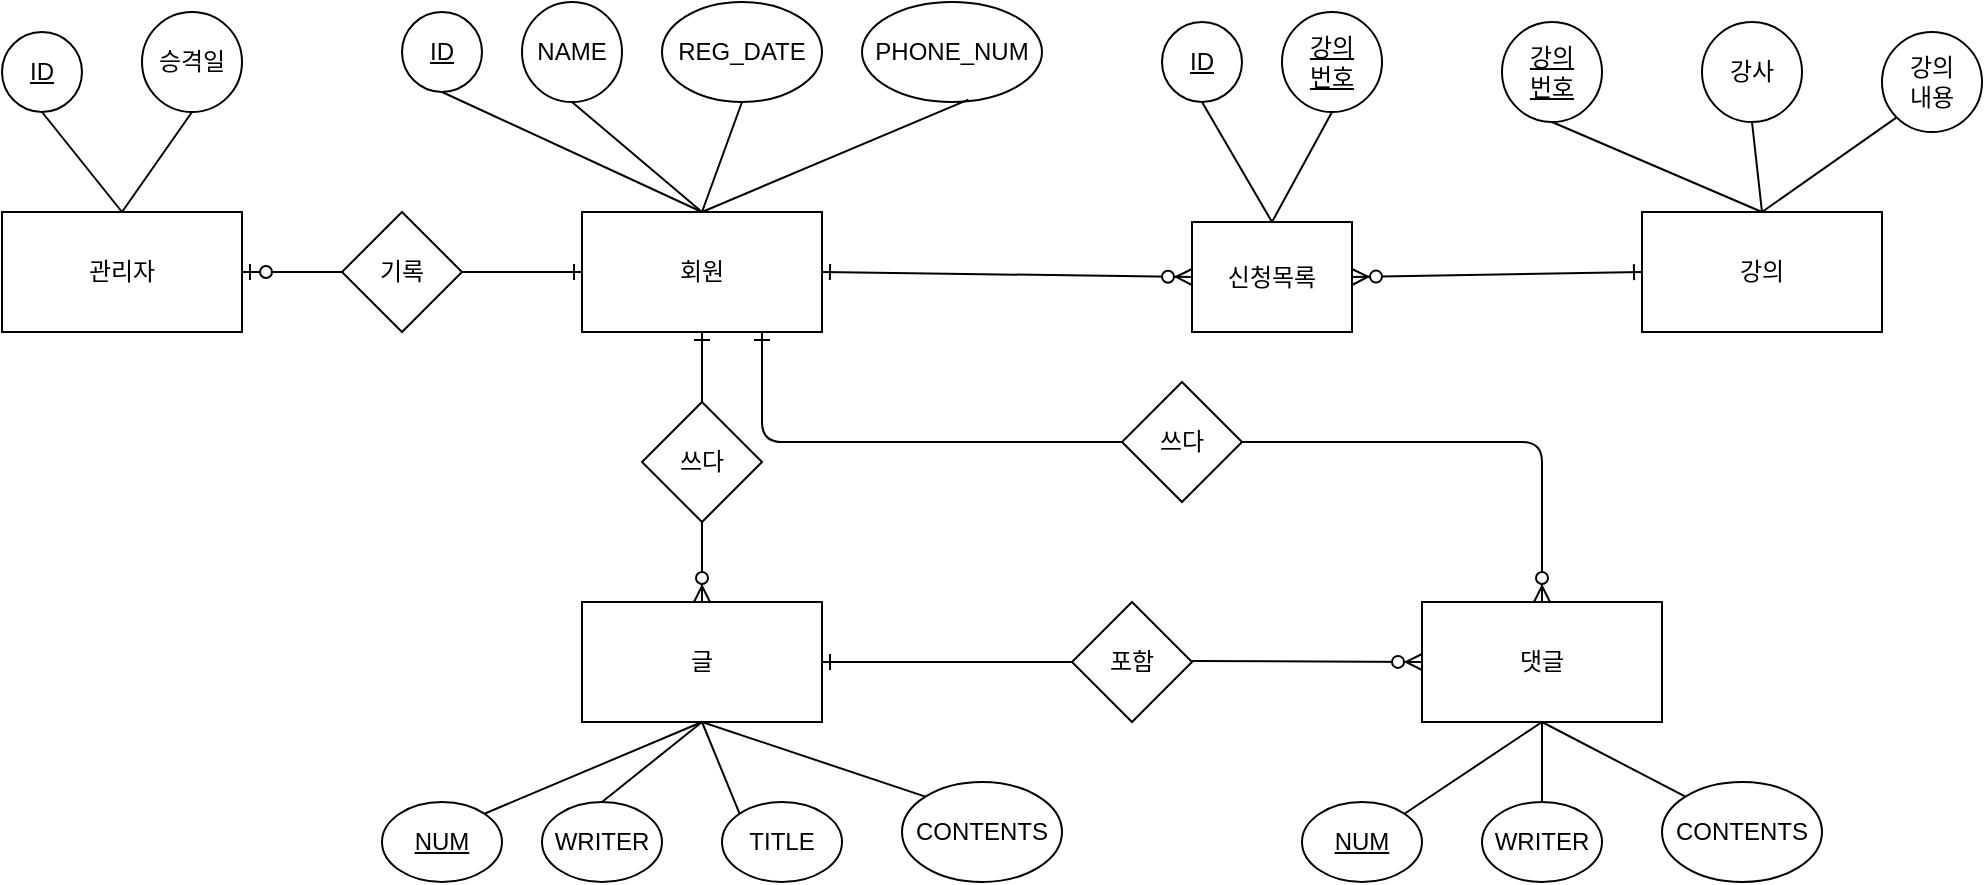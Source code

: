 <mxfile version="14.5.10" type="github" pages="2">
  <diagram id="R2lEEEUBdFMjLlhIrx00" name="Page-1">
    <mxGraphModel dx="1888" dy="548" grid="1" gridSize="10" guides="1" tooltips="1" connect="1" arrows="1" fold="1" page="1" pageScale="1" pageWidth="850" pageHeight="1100" math="0" shadow="0" extFonts="Permanent Marker^https://fonts.googleapis.com/css?family=Permanent+Marker">
      <root>
        <mxCell id="0" />
        <mxCell id="1" parent="0" />
        <mxCell id="5AaVmbIVMTTLecgeGJEW-31" value="" style="group" parent="1" vertex="1" connectable="0">
          <mxGeometry x="480" y="340" width="260" height="140" as="geometry" />
        </mxCell>
        <mxCell id="5AaVmbIVMTTLecgeGJEW-3" value="댓글" style="rounded=0;whiteSpace=wrap;html=1;" parent="5AaVmbIVMTTLecgeGJEW-31" vertex="1">
          <mxGeometry x="60" width="120" height="60" as="geometry" />
        </mxCell>
        <mxCell id="5AaVmbIVMTTLecgeGJEW-25" value="&lt;u&gt;NUM&lt;/u&gt;" style="ellipse;whiteSpace=wrap;html=1;" parent="5AaVmbIVMTTLecgeGJEW-31" vertex="1">
          <mxGeometry y="100" width="60" height="40" as="geometry" />
        </mxCell>
        <mxCell id="5AaVmbIVMTTLecgeGJEW-26" value="WRITER" style="ellipse;whiteSpace=wrap;html=1;" parent="5AaVmbIVMTTLecgeGJEW-31" vertex="1">
          <mxGeometry x="90" y="100" width="60" height="40" as="geometry" />
        </mxCell>
        <mxCell id="5AaVmbIVMTTLecgeGJEW-27" value="CONTENTS" style="ellipse;whiteSpace=wrap;html=1;" parent="5AaVmbIVMTTLecgeGJEW-31" vertex="1">
          <mxGeometry x="180" y="90" width="80" height="50" as="geometry" />
        </mxCell>
        <mxCell id="5AaVmbIVMTTLecgeGJEW-28" value="" style="endArrow=none;html=1;exitX=1;exitY=0;exitDx=0;exitDy=0;entryX=0.5;entryY=1;entryDx=0;entryDy=0;" parent="5AaVmbIVMTTLecgeGJEW-31" source="5AaVmbIVMTTLecgeGJEW-25" target="5AaVmbIVMTTLecgeGJEW-3" edge="1">
          <mxGeometry width="50" height="50" relative="1" as="geometry">
            <mxPoint x="-360" y="110" as="sourcePoint" />
            <mxPoint x="-310" y="70" as="targetPoint" />
          </mxGeometry>
        </mxCell>
        <mxCell id="5AaVmbIVMTTLecgeGJEW-29" value="" style="endArrow=none;html=1;exitX=0.5;exitY=0;exitDx=0;exitDy=0;" parent="5AaVmbIVMTTLecgeGJEW-31" source="5AaVmbIVMTTLecgeGJEW-26" edge="1">
          <mxGeometry width="50" height="50" relative="1" as="geometry">
            <mxPoint x="61.213" y="115.858" as="sourcePoint" />
            <mxPoint x="120" y="60" as="targetPoint" />
          </mxGeometry>
        </mxCell>
        <mxCell id="5AaVmbIVMTTLecgeGJEW-30" value="" style="endArrow=none;html=1;exitX=0;exitY=0;exitDx=0;exitDy=0;entryX=0.5;entryY=1;entryDx=0;entryDy=0;" parent="5AaVmbIVMTTLecgeGJEW-31" source="5AaVmbIVMTTLecgeGJEW-27" target="5AaVmbIVMTTLecgeGJEW-3" edge="1">
          <mxGeometry width="50" height="50" relative="1" as="geometry">
            <mxPoint x="130" y="110" as="sourcePoint" />
            <mxPoint x="130" y="70" as="targetPoint" />
          </mxGeometry>
        </mxCell>
        <mxCell id="5AaVmbIVMTTLecgeGJEW-32" value="" style="group" parent="1" vertex="1" connectable="0">
          <mxGeometry x="20" y="340" width="340" height="140" as="geometry" />
        </mxCell>
        <mxCell id="5AaVmbIVMTTLecgeGJEW-2" value="글" style="rounded=0;whiteSpace=wrap;html=1;" parent="5AaVmbIVMTTLecgeGJEW-32" vertex="1">
          <mxGeometry x="100" width="120" height="60" as="geometry" />
        </mxCell>
        <mxCell id="5AaVmbIVMTTLecgeGJEW-16" value="WRITER" style="ellipse;whiteSpace=wrap;html=1;" parent="5AaVmbIVMTTLecgeGJEW-32" vertex="1">
          <mxGeometry x="80" y="100" width="60" height="40" as="geometry" />
        </mxCell>
        <mxCell id="5AaVmbIVMTTLecgeGJEW-17" value="TITLE&lt;span style=&quot;color: rgba(0 , 0 , 0 , 0) ; font-family: monospace ; font-size: 0px&quot;&gt;%3CmxGraphModel%3E%3Croot%3E%3CmxCell%20id%3D%220%22%2F%3E%3CmxCell%20id%3D%221%22%20parent%3D%220%22%2F%3E%3CmxCell%20id%3D%222%22%20value%3D%22WRITER%22%20style%3D%22ellipse%3BwhiteSpace%3Dwrap%3Bhtml%3D1%3B%22%20vertex%3D%221%22%20parent%3D%221%22%3E%3CmxGeometry%20x%3D%2250%22%20y%3D%22290%22%20width%3D%2260%22%20height%3D%2240%22%20as%3D%22geometry%22%2F%3E%3C%2FmxCell%3E%3C%2Froot%3E%3C%2FmxGraphModel%3E&lt;/span&gt;" style="ellipse;whiteSpace=wrap;html=1;" parent="5AaVmbIVMTTLecgeGJEW-32" vertex="1">
          <mxGeometry x="170" y="100" width="60" height="40" as="geometry" />
        </mxCell>
        <mxCell id="5AaVmbIVMTTLecgeGJEW-18" value="&lt;u&gt;NUM&lt;/u&gt;" style="ellipse;whiteSpace=wrap;html=1;" parent="5AaVmbIVMTTLecgeGJEW-32" vertex="1">
          <mxGeometry y="100" width="60" height="40" as="geometry" />
        </mxCell>
        <mxCell id="5AaVmbIVMTTLecgeGJEW-19" value="CONTENTS" style="ellipse;whiteSpace=wrap;html=1;" parent="5AaVmbIVMTTLecgeGJEW-32" vertex="1">
          <mxGeometry x="260" y="90" width="80" height="50" as="geometry" />
        </mxCell>
        <mxCell id="5AaVmbIVMTTLecgeGJEW-20" value="" style="endArrow=none;html=1;exitX=1;exitY=0;exitDx=0;exitDy=0;" parent="5AaVmbIVMTTLecgeGJEW-32" source="5AaVmbIVMTTLecgeGJEW-18" edge="1">
          <mxGeometry width="50" height="50" relative="1" as="geometry">
            <mxPoint x="110" y="110" as="sourcePoint" />
            <mxPoint x="160" y="60" as="targetPoint" />
          </mxGeometry>
        </mxCell>
        <mxCell id="5AaVmbIVMTTLecgeGJEW-21" value="" style="endArrow=none;html=1;exitX=0.5;exitY=0;exitDx=0;exitDy=0;entryX=0.5;entryY=1;entryDx=0;entryDy=0;" parent="5AaVmbIVMTTLecgeGJEW-32" source="5AaVmbIVMTTLecgeGJEW-16" target="5AaVmbIVMTTLecgeGJEW-2" edge="1">
          <mxGeometry width="50" height="50" relative="1" as="geometry">
            <mxPoint x="61.213" y="115.858" as="sourcePoint" />
            <mxPoint x="170" y="70" as="targetPoint" />
          </mxGeometry>
        </mxCell>
        <mxCell id="5AaVmbIVMTTLecgeGJEW-22" value="" style="endArrow=none;html=1;exitX=0;exitY=0;exitDx=0;exitDy=0;" parent="5AaVmbIVMTTLecgeGJEW-32" source="5AaVmbIVMTTLecgeGJEW-17" edge="1">
          <mxGeometry width="50" height="50" relative="1" as="geometry">
            <mxPoint x="120" y="110" as="sourcePoint" />
            <mxPoint x="160" y="60" as="targetPoint" />
          </mxGeometry>
        </mxCell>
        <mxCell id="5AaVmbIVMTTLecgeGJEW-23" value="" style="endArrow=none;html=1;exitX=0;exitY=0;exitDx=0;exitDy=0;entryX=0.5;entryY=1;entryDx=0;entryDy=0;" parent="5AaVmbIVMTTLecgeGJEW-32" source="5AaVmbIVMTTLecgeGJEW-19" target="5AaVmbIVMTTLecgeGJEW-2" edge="1">
          <mxGeometry width="50" height="50" relative="1" as="geometry">
            <mxPoint x="130" y="120" as="sourcePoint" />
            <mxPoint x="180" y="80" as="targetPoint" />
          </mxGeometry>
        </mxCell>
        <mxCell id="5AaVmbIVMTTLecgeGJEW-34" value="쓰다" style="rhombus;whiteSpace=wrap;html=1;" parent="1" vertex="1">
          <mxGeometry x="150" y="240" width="60" height="60" as="geometry" />
        </mxCell>
        <mxCell id="5AaVmbIVMTTLecgeGJEW-37" value="" style="endArrow=ERone;html=1;entryX=0.5;entryY=1;entryDx=0;entryDy=0;startArrow=none;startFill=0;endFill=0;" parent="1" target="5AaVmbIVMTTLecgeGJEW-1" edge="1">
          <mxGeometry width="50" height="50" relative="1" as="geometry">
            <mxPoint x="180" y="240" as="sourcePoint" />
            <mxPoint x="230" y="190" as="targetPoint" />
          </mxGeometry>
        </mxCell>
        <mxCell id="5AaVmbIVMTTLecgeGJEW-38" value="" style="endArrow=none;html=1;entryX=0.5;entryY=1;entryDx=0;entryDy=0;exitX=0.5;exitY=0;exitDx=0;exitDy=0;startArrow=ERzeroToMany;startFill=1;" parent="1" source="5AaVmbIVMTTLecgeGJEW-2" target="5AaVmbIVMTTLecgeGJEW-34" edge="1">
          <mxGeometry width="50" height="50" relative="1" as="geometry">
            <mxPoint x="190" y="250" as="sourcePoint" />
            <mxPoint x="190" y="215" as="targetPoint" />
          </mxGeometry>
        </mxCell>
        <mxCell id="5AaVmbIVMTTLecgeGJEW-39" value="포함" style="rhombus;whiteSpace=wrap;html=1;" parent="1" vertex="1">
          <mxGeometry x="365" y="340" width="60" height="60" as="geometry" />
        </mxCell>
        <mxCell id="5AaVmbIVMTTLecgeGJEW-40" value="" style="endArrow=ERone;html=1;entryX=1;entryY=0.5;entryDx=0;entryDy=0;exitX=0;exitY=0.5;exitDx=0;exitDy=0;endFill=0;" parent="1" source="5AaVmbIVMTTLecgeGJEW-39" target="5AaVmbIVMTTLecgeGJEW-2" edge="1">
          <mxGeometry width="50" height="50" relative="1" as="geometry">
            <mxPoint x="400" y="260" as="sourcePoint" />
            <mxPoint x="450" y="210" as="targetPoint" />
          </mxGeometry>
        </mxCell>
        <mxCell id="5AaVmbIVMTTLecgeGJEW-41" value="" style="endArrow=none;html=1;entryX=1;entryY=0.5;entryDx=0;entryDy=0;exitX=0;exitY=0.5;exitDx=0;exitDy=0;startArrow=ERzeroToMany;startFill=1;" parent="1" source="5AaVmbIVMTTLecgeGJEW-3" edge="1">
          <mxGeometry width="50" height="50" relative="1" as="geometry">
            <mxPoint x="550" y="369.5" as="sourcePoint" />
            <mxPoint x="425" y="369.5" as="targetPoint" />
          </mxGeometry>
        </mxCell>
        <mxCell id="5AaVmbIVMTTLecgeGJEW-42" value="쓰다" style="rhombus;whiteSpace=wrap;html=1;" parent="1" vertex="1">
          <mxGeometry x="390" y="230" width="60" height="60" as="geometry" />
        </mxCell>
        <mxCell id="5AaVmbIVMTTLecgeGJEW-44" value="" style="endArrow=none;html=1;entryX=1;entryY=0.5;entryDx=0;entryDy=0;exitX=0.5;exitY=0;exitDx=0;exitDy=0;startArrow=ERzeroToMany;startFill=1;" parent="1" source="5AaVmbIVMTTLecgeGJEW-3" target="5AaVmbIVMTTLecgeGJEW-42" edge="1">
          <mxGeometry width="50" height="50" relative="1" as="geometry">
            <mxPoint x="545" y="174.5" as="sourcePoint" />
            <mxPoint x="420" y="174.5" as="targetPoint" />
            <Array as="points">
              <mxPoint x="600" y="260" />
            </Array>
          </mxGeometry>
        </mxCell>
        <mxCell id="5AaVmbIVMTTLecgeGJEW-1" value="회원" style="rounded=0;whiteSpace=wrap;html=1;" parent="1" vertex="1">
          <mxGeometry x="120" y="145" width="120" height="60" as="geometry" />
        </mxCell>
        <mxCell id="5AaVmbIVMTTLecgeGJEW-4" value="&lt;u&gt;ID&lt;/u&gt;" style="ellipse;whiteSpace=wrap;html=1;aspect=fixed;" parent="1" vertex="1">
          <mxGeometry x="30" y="45" width="40" height="40" as="geometry" />
        </mxCell>
        <mxCell id="5AaVmbIVMTTLecgeGJEW-5" value="NAME" style="ellipse;whiteSpace=wrap;html=1;aspect=fixed;" parent="1" vertex="1">
          <mxGeometry x="90" y="40" width="50" height="50" as="geometry" />
        </mxCell>
        <mxCell id="5AaVmbIVMTTLecgeGJEW-7" value="REG_DATE" style="ellipse;whiteSpace=wrap;html=1;" parent="1" vertex="1">
          <mxGeometry x="160" y="40" width="80" height="50" as="geometry" />
        </mxCell>
        <mxCell id="5AaVmbIVMTTLecgeGJEW-8" value="PHONE_NUM" style="ellipse;whiteSpace=wrap;html=1;" parent="1" vertex="1">
          <mxGeometry x="260" y="40" width="90" height="50" as="geometry" />
        </mxCell>
        <mxCell id="5AaVmbIVMTTLecgeGJEW-9" value="" style="endArrow=none;html=1;entryX=0.591;entryY=0.976;entryDx=0;entryDy=0;entryPerimeter=0;" parent="1" target="5AaVmbIVMTTLecgeGJEW-8" edge="1">
          <mxGeometry x="30" y="40" width="50" height="50" as="geometry">
            <mxPoint x="180" y="145" as="sourcePoint" />
            <mxPoint x="230" y="95" as="targetPoint" />
          </mxGeometry>
        </mxCell>
        <mxCell id="5AaVmbIVMTTLecgeGJEW-11" value="" style="endArrow=none;html=1;entryX=0.5;entryY=1;entryDx=0;entryDy=0;" parent="1" target="5AaVmbIVMTTLecgeGJEW-7" edge="1">
          <mxGeometry x="30" y="40" width="50" height="50" as="geometry">
            <mxPoint x="180" y="145" as="sourcePoint" />
            <mxPoint x="293.19" y="85.0" as="targetPoint" />
          </mxGeometry>
        </mxCell>
        <mxCell id="5AaVmbIVMTTLecgeGJEW-12" value="" style="endArrow=none;html=1;entryX=0.5;entryY=1;entryDx=0;entryDy=0;exitX=0.5;exitY=0;exitDx=0;exitDy=0;" parent="1" source="5AaVmbIVMTTLecgeGJEW-1" target="5AaVmbIVMTTLecgeGJEW-5" edge="1">
          <mxGeometry x="30" y="40" width="50" height="50" as="geometry">
            <mxPoint x="190" y="155" as="sourcePoint" />
            <mxPoint x="210" y="100" as="targetPoint" />
          </mxGeometry>
        </mxCell>
        <mxCell id="5AaVmbIVMTTLecgeGJEW-14" value="" style="endArrow=none;html=1;entryX=0.5;entryY=1;entryDx=0;entryDy=0;" parent="1" target="5AaVmbIVMTTLecgeGJEW-4" edge="1">
          <mxGeometry x="30" y="40" width="50" height="50" as="geometry">
            <mxPoint x="180" y="145" as="sourcePoint" />
            <mxPoint x="125" y="100" as="targetPoint" />
          </mxGeometry>
        </mxCell>
        <mxCell id="5AaVmbIVMTTLecgeGJEW-43" value="" style="endArrow=ERone;html=1;entryX=0.75;entryY=1;entryDx=0;entryDy=0;exitX=0;exitY=0.5;exitDx=0;exitDy=0;endFill=0;" parent="1" source="5AaVmbIVMTTLecgeGJEW-42" target="5AaVmbIVMTTLecgeGJEW-1" edge="1">
          <mxGeometry x="30" y="40" width="50" height="50" as="geometry">
            <mxPoint x="365" y="174.5" as="sourcePoint" />
            <mxPoint x="240" y="174.5" as="targetPoint" />
            <Array as="points">
              <mxPoint x="210" y="260" />
            </Array>
          </mxGeometry>
        </mxCell>
        <mxCell id="5AaVmbIVMTTLecgeGJEW-51" value="관리자" style="rounded=0;whiteSpace=wrap;html=1;" parent="1" vertex="1">
          <mxGeometry x="-170" y="145" width="120" height="60" as="geometry" />
        </mxCell>
        <mxCell id="Yc3gxPV8WiNfEO9ZknrC-1" value="&lt;u&gt;ID&lt;/u&gt;" style="ellipse;whiteSpace=wrap;html=1;aspect=fixed;" parent="1" vertex="1">
          <mxGeometry x="-170" y="55" width="40" height="40" as="geometry" />
        </mxCell>
        <mxCell id="Yc3gxPV8WiNfEO9ZknrC-2" value="승격일" style="ellipse;whiteSpace=wrap;html=1;aspect=fixed;" parent="1" vertex="1">
          <mxGeometry x="-100" y="45" width="50" height="50" as="geometry" />
        </mxCell>
        <mxCell id="Yc3gxPV8WiNfEO9ZknrC-3" value="" style="endArrow=none;html=1;entryX=0.5;entryY=1;entryDx=0;entryDy=0;exitX=0.5;exitY=0;exitDx=0;exitDy=0;" parent="1" source="5AaVmbIVMTTLecgeGJEW-51" target="Yc3gxPV8WiNfEO9ZknrC-1" edge="1">
          <mxGeometry width="50" height="50" relative="1" as="geometry">
            <mxPoint x="220" y="310" as="sourcePoint" />
            <mxPoint x="270" y="260" as="targetPoint" />
          </mxGeometry>
        </mxCell>
        <mxCell id="Yc3gxPV8WiNfEO9ZknrC-4" value="" style="endArrow=none;html=1;entryX=0.5;entryY=1;entryDx=0;entryDy=0;exitX=0.5;exitY=0;exitDx=0;exitDy=0;" parent="1" source="5AaVmbIVMTTLecgeGJEW-51" target="Yc3gxPV8WiNfEO9ZknrC-2" edge="1">
          <mxGeometry width="50" height="50" relative="1" as="geometry">
            <mxPoint x="-100" y="155" as="sourcePoint" />
            <mxPoint x="-140" y="105" as="targetPoint" />
          </mxGeometry>
        </mxCell>
        <mxCell id="Yc3gxPV8WiNfEO9ZknrC-6" value="기록" style="rhombus;whiteSpace=wrap;html=1;" parent="1" vertex="1">
          <mxGeometry y="145" width="60" height="60" as="geometry" />
        </mxCell>
        <mxCell id="Yc3gxPV8WiNfEO9ZknrC-8" value="" style="endArrow=none;html=1;entryX=0;entryY=0.5;entryDx=0;entryDy=0;exitX=1;exitY=0.5;exitDx=0;exitDy=0;startArrow=ERzeroToOne;startFill=1;" parent="1" source="5AaVmbIVMTTLecgeGJEW-51" target="Yc3gxPV8WiNfEO9ZknrC-6" edge="1">
          <mxGeometry width="50" height="50" relative="1" as="geometry">
            <mxPoint x="-100" y="155" as="sourcePoint" />
            <mxPoint x="-65" y="105" as="targetPoint" />
          </mxGeometry>
        </mxCell>
        <mxCell id="Yc3gxPV8WiNfEO9ZknrC-9" value="" style="endArrow=ERone;html=1;entryX=0;entryY=0.5;entryDx=0;entryDy=0;exitX=1;exitY=0.5;exitDx=0;exitDy=0;endFill=0;" parent="1" source="Yc3gxPV8WiNfEO9ZknrC-6" target="5AaVmbIVMTTLecgeGJEW-1" edge="1">
          <mxGeometry width="50" height="50" relative="1" as="geometry">
            <mxPoint x="-40" y="185" as="sourcePoint" />
            <mxPoint x="10" y="185" as="targetPoint" />
          </mxGeometry>
        </mxCell>
        <mxCell id="Yc3gxPV8WiNfEO9ZknrC-18" value="강의" style="rounded=0;whiteSpace=wrap;html=1;" parent="1" vertex="1">
          <mxGeometry x="650" y="145" width="120" height="60" as="geometry" />
        </mxCell>
        <mxCell id="Yc3gxPV8WiNfEO9ZknrC-20" value="&lt;u&gt;강의&lt;br&gt;번호&lt;/u&gt;" style="ellipse;whiteSpace=wrap;html=1;aspect=fixed;" parent="1" vertex="1">
          <mxGeometry x="580" y="50" width="50" height="50" as="geometry" />
        </mxCell>
        <mxCell id="Yc3gxPV8WiNfEO9ZknrC-21" value="강사" style="ellipse;whiteSpace=wrap;html=1;aspect=fixed;" parent="1" vertex="1">
          <mxGeometry x="680" y="50" width="50" height="50" as="geometry" />
        </mxCell>
        <mxCell id="Yc3gxPV8WiNfEO9ZknrC-22" value="강의&lt;br&gt;내용" style="ellipse;whiteSpace=wrap;html=1;aspect=fixed;" parent="1" vertex="1">
          <mxGeometry x="770" y="55" width="50" height="50" as="geometry" />
        </mxCell>
        <mxCell id="Yc3gxPV8WiNfEO9ZknrC-23" value="" style="endArrow=none;html=1;entryX=0.5;entryY=1;entryDx=0;entryDy=0;exitX=0.5;exitY=0;exitDx=0;exitDy=0;" parent="1" source="Yc3gxPV8WiNfEO9ZknrC-18" target="Yc3gxPV8WiNfEO9ZknrC-20" edge="1">
          <mxGeometry x="150" y="50" width="50" height="50" as="geometry">
            <mxPoint x="300" y="155" as="sourcePoint" />
            <mxPoint x="235" y="100" as="targetPoint" />
          </mxGeometry>
        </mxCell>
        <mxCell id="Yc3gxPV8WiNfEO9ZknrC-24" value="" style="endArrow=none;html=1;entryX=0.5;entryY=1;entryDx=0;entryDy=0;exitX=0.5;exitY=0;exitDx=0;exitDy=0;" parent="1" source="Yc3gxPV8WiNfEO9ZknrC-18" target="Yc3gxPV8WiNfEO9ZknrC-21" edge="1">
          <mxGeometry x="160" y="60" width="50" height="50" as="geometry">
            <mxPoint x="710" y="140" as="sourcePoint" />
            <mxPoint x="615" y="110" as="targetPoint" />
          </mxGeometry>
        </mxCell>
        <mxCell id="Yc3gxPV8WiNfEO9ZknrC-25" value="" style="endArrow=none;html=1;entryX=0;entryY=1;entryDx=0;entryDy=0;exitX=0.5;exitY=0;exitDx=0;exitDy=0;" parent="1" source="Yc3gxPV8WiNfEO9ZknrC-18" target="Yc3gxPV8WiNfEO9ZknrC-22" edge="1">
          <mxGeometry x="170" y="70" width="50" height="50" as="geometry">
            <mxPoint x="720" y="155" as="sourcePoint" />
            <mxPoint x="715" y="110" as="targetPoint" />
          </mxGeometry>
        </mxCell>
        <mxCell id="Yc3gxPV8WiNfEO9ZknrC-27" value="" style="endArrow=ERzeroToMany;html=1;entryX=0;entryY=0.5;entryDx=0;entryDy=0;exitX=1;exitY=0.5;exitDx=0;exitDy=0;startArrow=ERone;startFill=0;endFill=1;" parent="1" source="5AaVmbIVMTTLecgeGJEW-1" target="xO7pSeY5zcBQsekjDBeP-2" edge="1">
          <mxGeometry x="40" y="50" width="50" height="50" as="geometry">
            <mxPoint x="190" y="155" as="sourcePoint" />
            <mxPoint x="370" y="175" as="targetPoint" />
          </mxGeometry>
        </mxCell>
        <mxCell id="Yc3gxPV8WiNfEO9ZknrC-28" value="" style="endArrow=ERone;html=1;entryX=0;entryY=0.5;entryDx=0;entryDy=0;exitX=1;exitY=0.5;exitDx=0;exitDy=0;endFill=0;startArrow=ERzeroToMany;startFill=1;" parent="1" source="xO7pSeY5zcBQsekjDBeP-2" target="Yc3gxPV8WiNfEO9ZknrC-18" edge="1">
          <mxGeometry x="340" y="49.5" width="50" height="50" as="geometry">
            <mxPoint x="540" y="175" as="sourcePoint" />
            <mxPoint x="670" y="174.5" as="targetPoint" />
          </mxGeometry>
        </mxCell>
        <mxCell id="xO7pSeY5zcBQsekjDBeP-2" value="신청목록" style="rounded=0;whiteSpace=wrap;html=1;" vertex="1" parent="1">
          <mxGeometry x="425" y="150" width="80" height="55" as="geometry" />
        </mxCell>
        <mxCell id="xO7pSeY5zcBQsekjDBeP-3" value="&lt;u&gt;ID&lt;/u&gt;" style="ellipse;whiteSpace=wrap;html=1;aspect=fixed;" vertex="1" parent="1">
          <mxGeometry x="410" y="50" width="40" height="40" as="geometry" />
        </mxCell>
        <mxCell id="xO7pSeY5zcBQsekjDBeP-5" value="&lt;u&gt;강의&lt;br&gt;번호&lt;/u&gt;" style="ellipse;whiteSpace=wrap;html=1;aspect=fixed;" vertex="1" parent="1">
          <mxGeometry x="470" y="45" width="50" height="50" as="geometry" />
        </mxCell>
        <mxCell id="xO7pSeY5zcBQsekjDBeP-6" value="" style="endArrow=none;html=1;entryX=0.5;entryY=1;entryDx=0;entryDy=0;exitX=0.5;exitY=0;exitDx=0;exitDy=0;" edge="1" parent="1" source="xO7pSeY5zcBQsekjDBeP-2" target="xO7pSeY5zcBQsekjDBeP-3">
          <mxGeometry x="40" y="50" width="50" height="50" as="geometry">
            <mxPoint x="190" y="155" as="sourcePoint" />
            <mxPoint x="125" y="100" as="targetPoint" />
          </mxGeometry>
        </mxCell>
        <mxCell id="xO7pSeY5zcBQsekjDBeP-7" value="" style="endArrow=none;html=1;entryX=0.5;entryY=1;entryDx=0;entryDy=0;exitX=0.5;exitY=0;exitDx=0;exitDy=0;" edge="1" parent="1" source="xO7pSeY5zcBQsekjDBeP-2" target="xO7pSeY5zcBQsekjDBeP-5">
          <mxGeometry x="50" y="60" width="50" height="50" as="geometry">
            <mxPoint x="475" y="160" as="sourcePoint" />
            <mxPoint x="440" y="100" as="targetPoint" />
          </mxGeometry>
        </mxCell>
      </root>
    </mxGraphModel>
  </diagram>
  <diagram id="TC-pNvalCnhwuDl44VHK" name="Page-2">
    <mxGraphModel dx="1038" dy="548" grid="1" gridSize="10" guides="1" tooltips="1" connect="1" arrows="1" fold="1" page="1" pageScale="1" pageWidth="827" pageHeight="1169" math="0" shadow="0">
      <root>
        <mxCell id="0LqRvdz7oqRcNKISxSSL-0" />
        <mxCell id="0LqRvdz7oqRcNKISxSSL-1" parent="0LqRvdz7oqRcNKISxSSL-0" />
      </root>
    </mxGraphModel>
  </diagram>
</mxfile>
